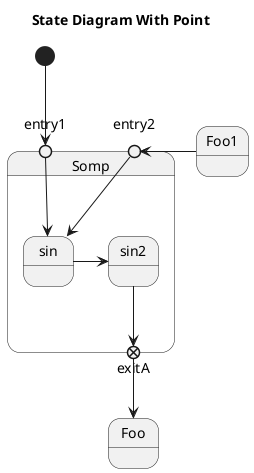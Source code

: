 @startuml

!if %variable_exists("$THEME")
title State Diagram With Point  - $THEME theme
!else
title State Diagram With Point
!endif

state Somp {
  state entry1 <<entryPoint>>
  state entry2 <<entryPoint>>
  state sin
  entry1 --> sin
  entry2 -> sin
  sin -> sin2
  sin2 --> exitA <<exitPoint>>
}

[*] --> entry1
exitA --> Foo
Foo1 -> entry2
@enduml
